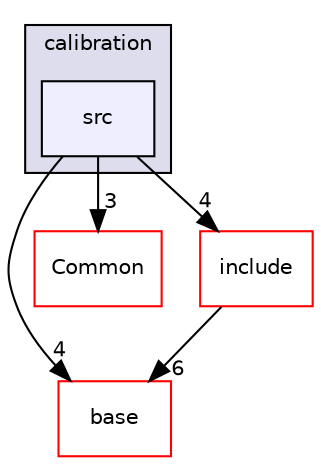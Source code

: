 digraph "/home/travis/build/AliceO2Group/AliceO2/Detectors/TPC/calibration/src" {
  bgcolor=transparent;
  compound=true
  node [ fontsize="10", fontname="Helvetica"];
  edge [ labelfontsize="10", labelfontname="Helvetica"];
  subgraph clusterdir_4995562033b321477cfe3c34a14a5189 {
    graph [ bgcolor="#ddddee", pencolor="black", label="calibration" fontname="Helvetica", fontsize="10", URL="dir_4995562033b321477cfe3c34a14a5189.html"]
  dir_dd8aaa5a15077027057ed7b7af59c9da [shape=box, label="src", style="filled", fillcolor="#eeeeff", pencolor="black", URL="dir_dd8aaa5a15077027057ed7b7af59c9da.html"];
  }
  dir_677b030cc750909e4cd27413873678d8 [shape=box label="base" color="red" URL="dir_677b030cc750909e4cd27413873678d8.html"];
  dir_4ab6b4cc6a7edbff49100e9123df213f [shape=box label="Common" color="red" URL="dir_4ab6b4cc6a7edbff49100e9123df213f.html"];
  dir_2168d348e8784d0b706f7ff616321664 [shape=box label="include" color="red" URL="dir_2168d348e8784d0b706f7ff616321664.html"];
  dir_dd8aaa5a15077027057ed7b7af59c9da->dir_677b030cc750909e4cd27413873678d8 [headlabel="4", labeldistance=1.5 headhref="dir_000376_000234.html"];
  dir_dd8aaa5a15077027057ed7b7af59c9da->dir_4ab6b4cc6a7edbff49100e9123df213f [headlabel="3", labeldistance=1.5 headhref="dir_000376_000016.html"];
  dir_dd8aaa5a15077027057ed7b7af59c9da->dir_2168d348e8784d0b706f7ff616321664 [headlabel="4", labeldistance=1.5 headhref="dir_000376_000373.html"];
  dir_2168d348e8784d0b706f7ff616321664->dir_677b030cc750909e4cd27413873678d8 [headlabel="6", labeldistance=1.5 headhref="dir_000373_000234.html"];
}
